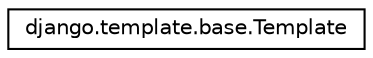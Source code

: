 digraph "Graphical Class Hierarchy"
{
 // LATEX_PDF_SIZE
  edge [fontname="Helvetica",fontsize="10",labelfontname="Helvetica",labelfontsize="10"];
  node [fontname="Helvetica",fontsize="10",shape=record];
  rankdir="LR";
  Node0 [label="django.template.base.Template",height=0.2,width=0.4,color="black", fillcolor="white", style="filled",URL="$classdjango_1_1template_1_1base_1_1_template.html",tooltip=" "];
}
